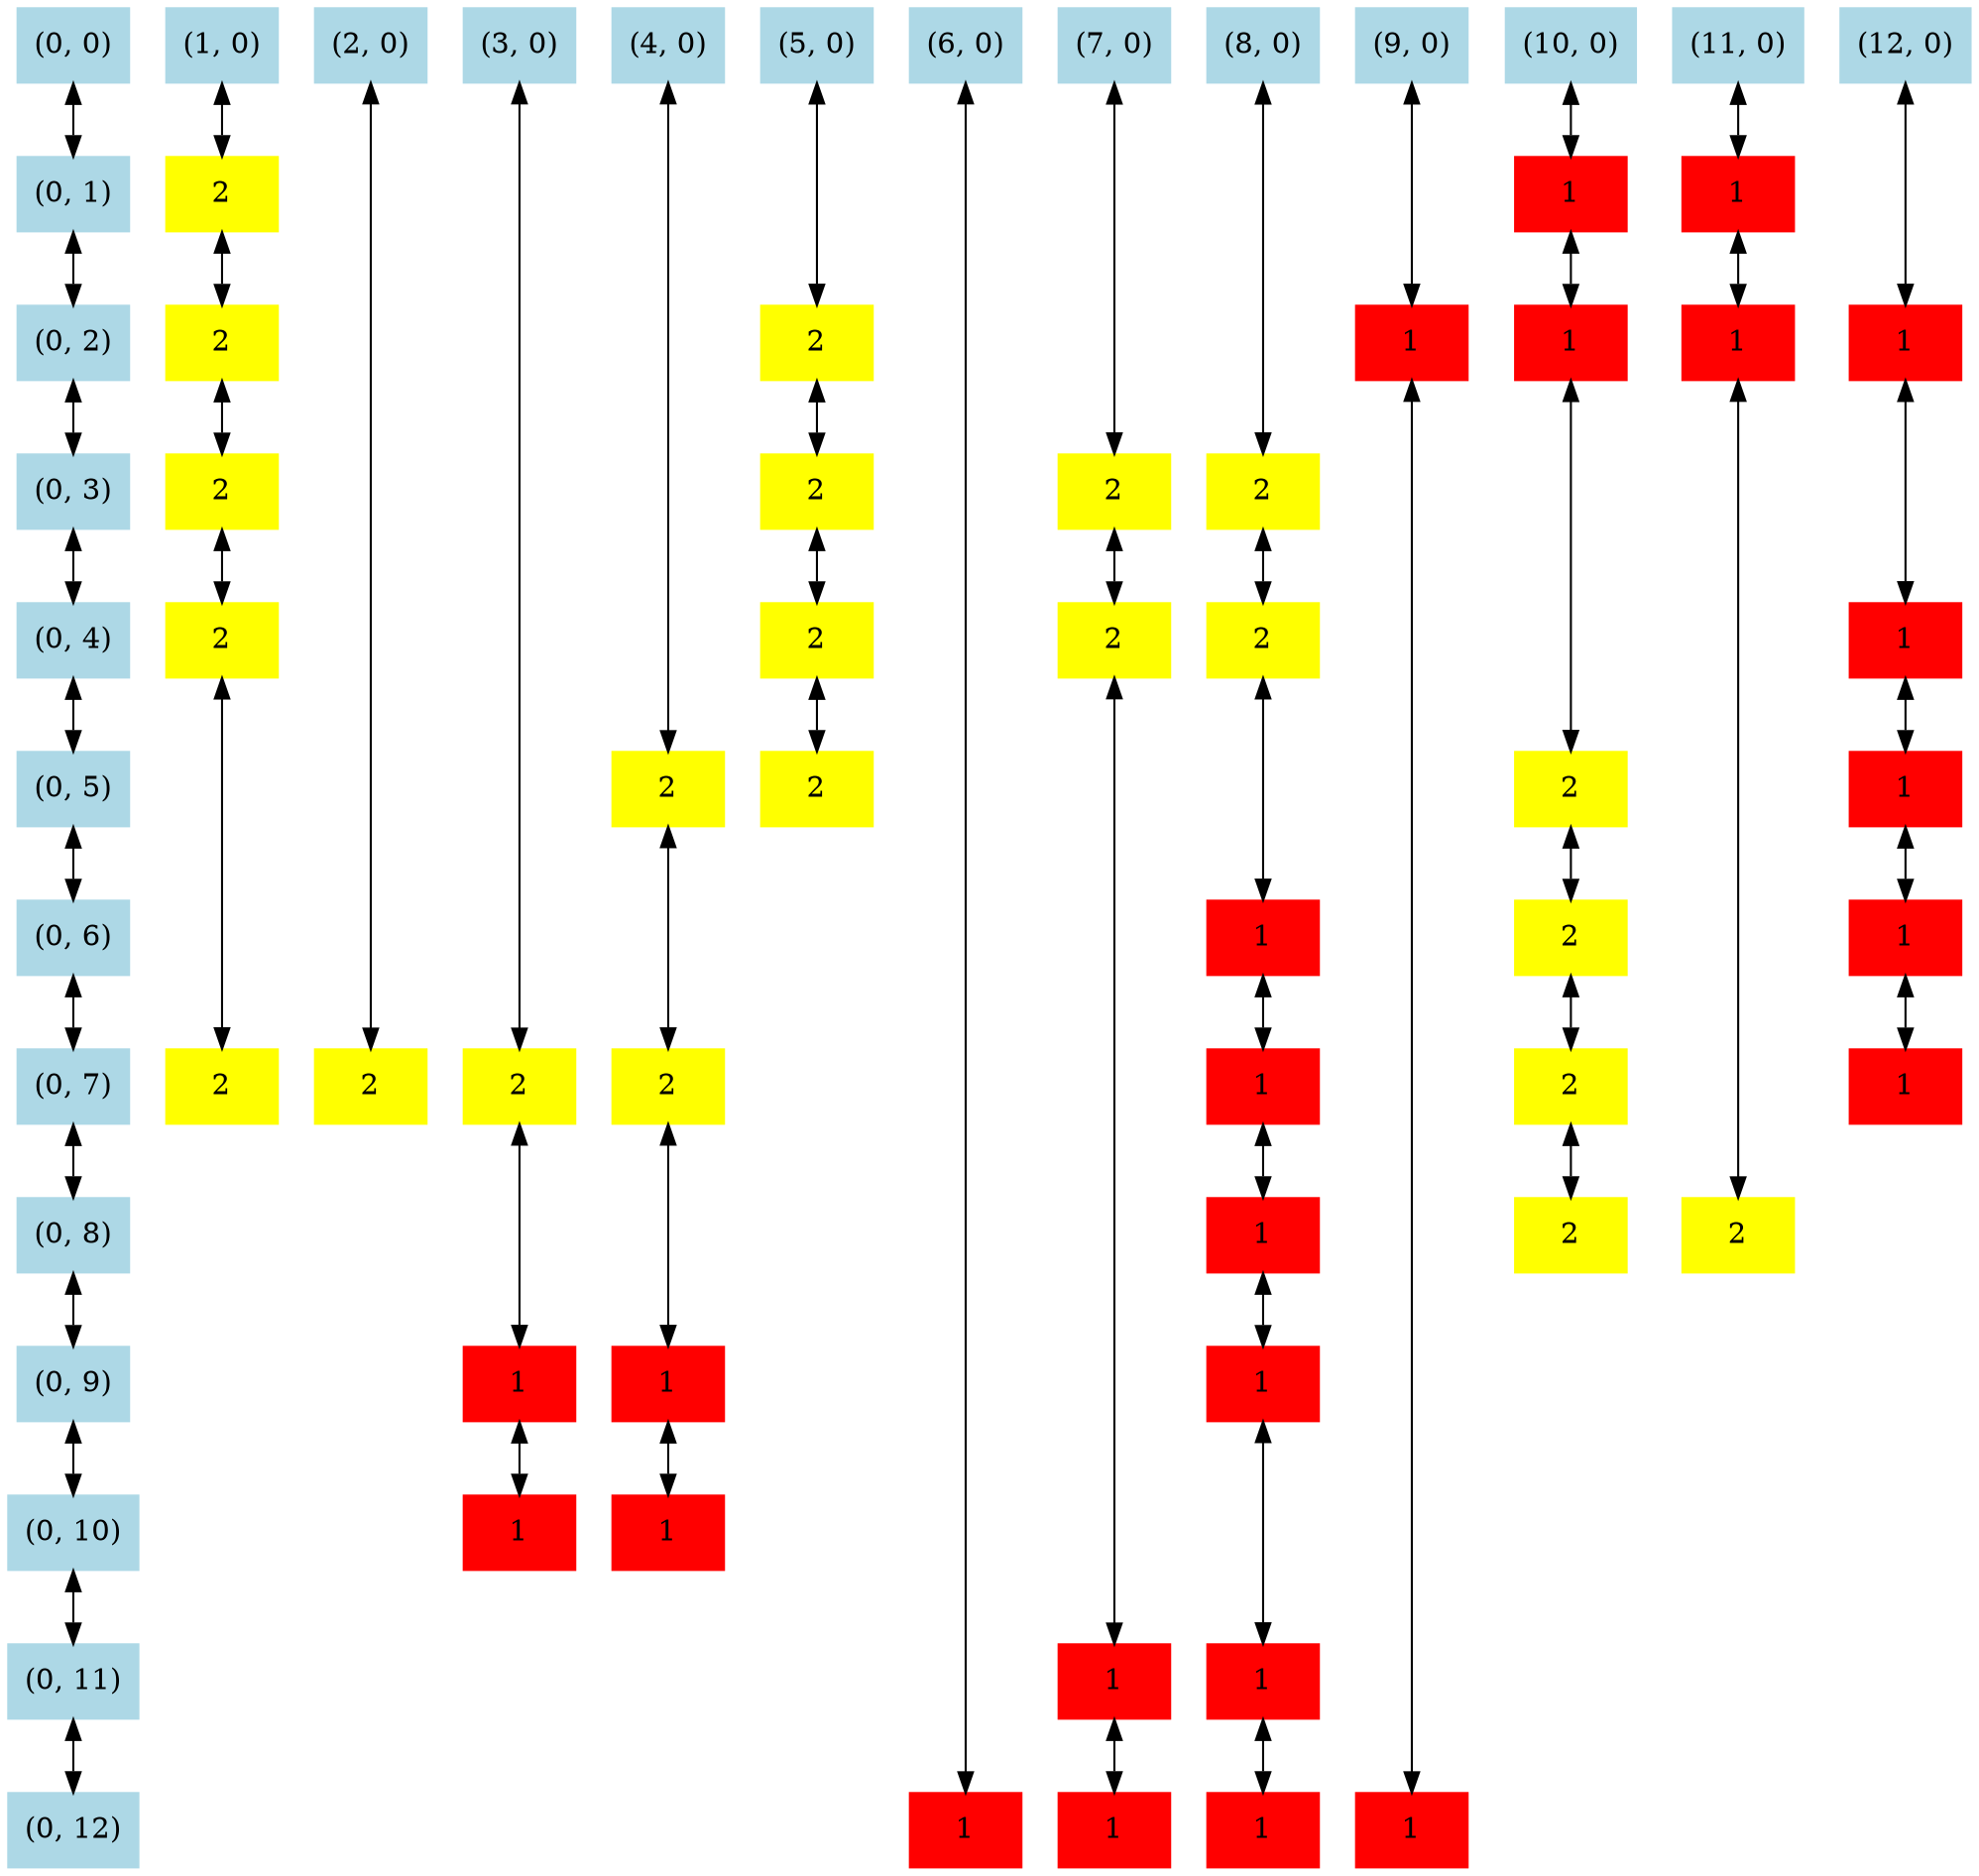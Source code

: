 digraph {
	node [shape=box style=filled]
	{
		rank=same
		node [color=lightblue]
		node00 [label="(0, 0)"]
		rank=same
		node [color=lightblue]
		node10 [label="(1, 0)"]
		rank=same
		node [color=lightblue]
		node20 [label="(2, 0)"]
		rank=same
		node [color=lightblue]
		node30 [label="(3, 0)"]
		rank=same
		node [color=lightblue]
		node40 [label="(4, 0)"]
		rank=same
		node [color=lightblue]
		node50 [label="(5, 0)"]
		rank=same
		node [color=lightblue]
		node60 [label="(6, 0)"]
		rank=same
		node [color=lightblue]
		node70 [label="(7, 0)"]
		rank=same
		node [color=lightblue]
		node80 [label="(8, 0)"]
		rank=same
		node [color=lightblue]
		node90 [label="(9, 0)"]
		rank=same
		node [color=lightblue]
		node100 [label="(10, 0)"]
		rank=same
		node [color=lightblue]
		node110 [label="(11, 0)"]
		rank=same
		node [color=lightblue]
		node120 [label="(12, 0)"]
	}
	{
		rank=same
		node [color=lightblue]
		node01 [label="(0, 1)"]
		rank=same
		node [color=yellow]
		node11 [label=2]
		rank=same
		node [color=red]
		node101 [label=1]
		rank=same
		node [color=red]
		node111 [label=1]
	}
	{
		rank=same
		node [color=lightblue]
		node02 [label="(0, 2)"]
		rank=same
		node [color=yellow]
		node12 [label=2]
		rank=same
		node [color=yellow]
		node52 [label=2]
		rank=same
		node [color=red]
		node92 [label=1]
		rank=same
		node [color=red]
		node102 [label=1]
		rank=same
		node [color=red]
		node112 [label=1]
		rank=same
		node [color=red]
		node122 [label=1]
	}
	{
		rank=same
		node [color=lightblue]
		node03 [label="(0, 3)"]
		rank=same
		node [color=yellow]
		node13 [label=2]
		rank=same
		node [color=yellow]
		node53 [label=2]
		rank=same
		node [color=yellow]
		node73 [label=2]
		rank=same
		node [color=yellow]
		node83 [label=2]
	}
	{
		rank=same
		node [color=lightblue]
		node04 [label="(0, 4)"]
		rank=same
		node [color=yellow]
		node14 [label=2]
		rank=same
		node [color=yellow]
		node54 [label=2]
		rank=same
		node [color=yellow]
		node74 [label=2]
		rank=same
		node [color=yellow]
		node84 [label=2]
		rank=same
		node [color=red]
		node124 [label=1]
	}
	{
		rank=same
		node [color=lightblue]
		node05 [label="(0, 5)"]
		rank=same
		node [color=yellow]
		node45 [label=2]
		rank=same
		node [color=yellow]
		node55 [label=2]
		rank=same
		node [color=yellow]
		node105 [label=2]
		rank=same
		node [color=red]
		node125 [label=1]
	}
	{
		rank=same
		node [color=lightblue]
		node06 [label="(0, 6)"]
		rank=same
		node [color=red]
		node86 [label=1]
		rank=same
		node [color=yellow]
		node106 [label=2]
		rank=same
		node [color=red]
		node126 [label=1]
	}
	{
		rank=same
		node [color=lightblue]
		node07 [label="(0, 7)"]
		rank=same
		node [color=yellow]
		node17 [label=2]
		rank=same
		node [color=yellow]
		node27 [label=2]
		rank=same
		node [color=yellow]
		node37 [label=2]
		rank=same
		node [color=yellow]
		node47 [label=2]
		rank=same
		node [color=red]
		node87 [label=1]
		rank=same
		node [color=yellow]
		node107 [label=2]
		rank=same
		node [color=red]
		node127 [label=1]
	}
	{
		rank=same
		node [color=lightblue]
		node08 [label="(0, 8)"]
		rank=same
		node [color=red]
		node88 [label=1]
		rank=same
		node [color=yellow]
		node108 [label=2]
		rank=same
		node [color=yellow]
		node118 [label=2]
	}
	{
		rank=same
		node [color=lightblue]
		node09 [label="(0, 9)"]
		rank=same
		node [color=red]
		node39 [label=1]
		rank=same
		node [color=red]
		node49 [label=1]
		rank=same
		node [color=red]
		node89 [label=1]
	}
	{
		rank=same
		node [color=lightblue]
		node010 [label="(0, 10)"]
		rank=same
		node [color=red]
		node310 [label=1]
		rank=same
		node [color=red]
		node410 [label=1]
	}
	{
		rank=same
		node [color=lightblue]
		node011 [label="(0, 11)"]
		rank=same
		node [color=red]
		node711 [label=1]
		rank=same
		node [color=red]
		node811 [label=1]
	}
	{
		rank=same
		node [color=lightblue]
		node012 [label="(0, 12)"]
		rank=same
		node [color=red]
		node612 [label=1]
		rank=same
		node [color=red]
		node712 [label=1]
		rank=same
		node [color=red]
		node812 [label=1]
		rank=same
		node [color=red]
		node912 [label=1]
	}
	node00 -> node01 [dir=both]
	node01 -> node02 [dir=both]
	node02 -> node03 [dir=both]
	node03 -> node04 [dir=both]
	node04 -> node05 [dir=both]
	node05 -> node06 [dir=both]
	node06 -> node07 [dir=both]
	node07 -> node08 [dir=both]
	node08 -> node09 [dir=both]
	node09 -> node010 [dir=both]
	node010 -> node011 [dir=both]
	node011 -> node012 [dir=both]
	node10 -> node11 [dir=both]
	node11 -> node12 [dir=both]
	node12 -> node13 [dir=both]
	node13 -> node14 [dir=both]
	node14 -> node17 [dir=both]
	node20 -> node27 [dir=both]
	node30 -> node37 [dir=both]
	node37 -> node39 [dir=both]
	node39 -> node310 [dir=both]
	node40 -> node45 [dir=both]
	node45 -> node47 [dir=both]
	node47 -> node49 [dir=both]
	node49 -> node410 [dir=both]
	node50 -> node52 [dir=both]
	node52 -> node53 [dir=both]
	node53 -> node54 [dir=both]
	node54 -> node55 [dir=both]
	node60 -> node612 [dir=both]
	node70 -> node73 [dir=both]
	node73 -> node74 [dir=both]
	node74 -> node711 [dir=both]
	node711 -> node712 [dir=both]
	node80 -> node83 [dir=both]
	node83 -> node84 [dir=both]
	node84 -> node86 [dir=both]
	node86 -> node87 [dir=both]
	node87 -> node88 [dir=both]
	node88 -> node89 [dir=both]
	node89 -> node811 [dir=both]
	node811 -> node812 [dir=both]
	node90 -> node92 [dir=both]
	node92 -> node912 [dir=both]
	node100 -> node101 [dir=both]
	node101 -> node102 [dir=both]
	node102 -> node105 [dir=both]
	node105 -> node106 [dir=both]
	node106 -> node107 [dir=both]
	node107 -> node108 [dir=both]
	node110 -> node111 [dir=both]
	node111 -> node112 [dir=both]
	node112 -> node118 [dir=both]
	node120 -> node122 [dir=both]
	node122 -> node124 [dir=both]
	node124 -> node125 [dir=both]
	node125 -> node126 [dir=both]
	node126 -> node127 [dir=both]
}
